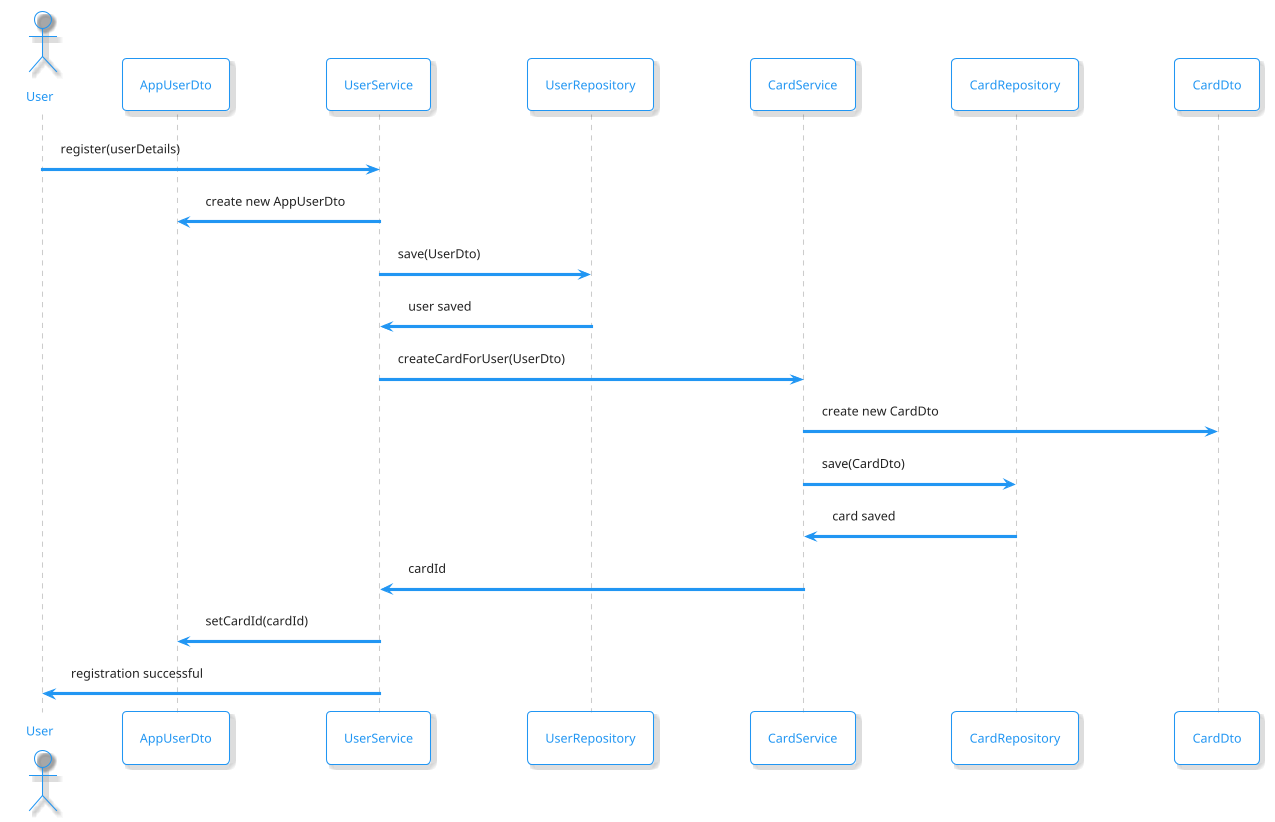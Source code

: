 @startuml
!theme materia-outline
actor User
participant "AppUserDto" as UserDto
participant "UserService" as UserService
participant "UserRepository" as UserRepository
participant "CardService" as CardService
participant "CardRepository" as CardRepository

User -> UserService: register(userDetails)
UserService -> UserDto: create new AppUserDto
UserService -> UserRepository: save(UserDto)
UserRepository -> UserService: user saved
UserService -> CardService: createCardForUser(UserDto)
CardService -> CardDto: create new CardDto
CardService -> CardRepository: save(CardDto)
CardRepository -> CardService: card saved
CardService -> UserService: cardId
UserService -> UserDto: setCardId(cardId)
UserService -> User: registration successful
@enduml
